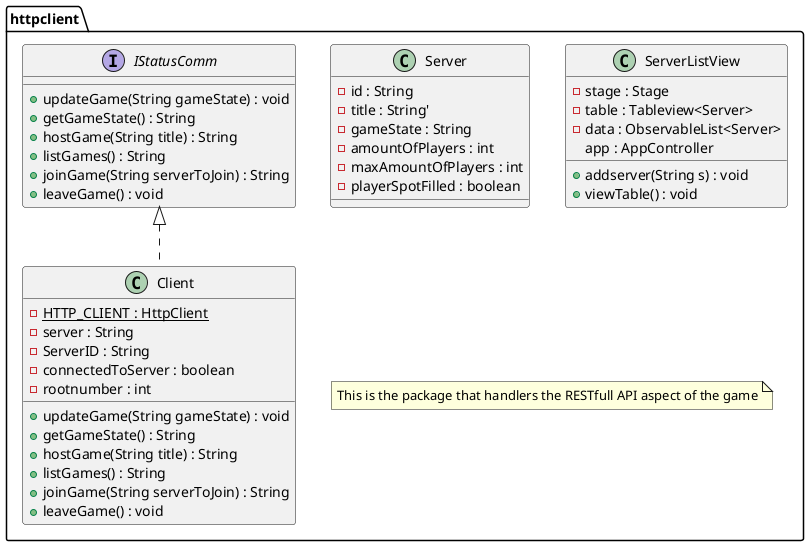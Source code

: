 @startuml
skinparam groupInheritance 2
skinparam linetype polyline

package httpclient{
   class Client implements IStatusComm {
      {Static} -HTTP_CLIENT : HttpClient
      -server : String
      -ServerID : String
      -connectedToServer : boolean
      -rootnumber : int

      +updateGame(String gameState) : void
      +getGameState() : String
      +hostGame(String title) : String
      +listGames() : String
      +joinGame(String serverToJoin) : String
      +leaveGame() : void
   }
   interface IStatusComm{
     +updateGame(String gameState) : void
     +getGameState() : String
     +hostGame(String title) : String
     +listGames() : String
     +joinGame(String serverToJoin) : String
     +leaveGame() : void
   }
   class Server{
      -id : String
      -title : String'
      -gameState : String
      -amountOfPlayers : int
      -maxAmountOfPlayers : int
      -playerSpotFilled : boolean
   }
   class ServerListView{
       -stage : Stage
       -table : Tableview<Server>
       -data : ObservableList<Server>
        app : AppController

        +addserver(String s) : void
        +viewTable() : void
   }
   note "This is the package that handlers the RESTfull API aspect of the game" as note1
}

@enduml